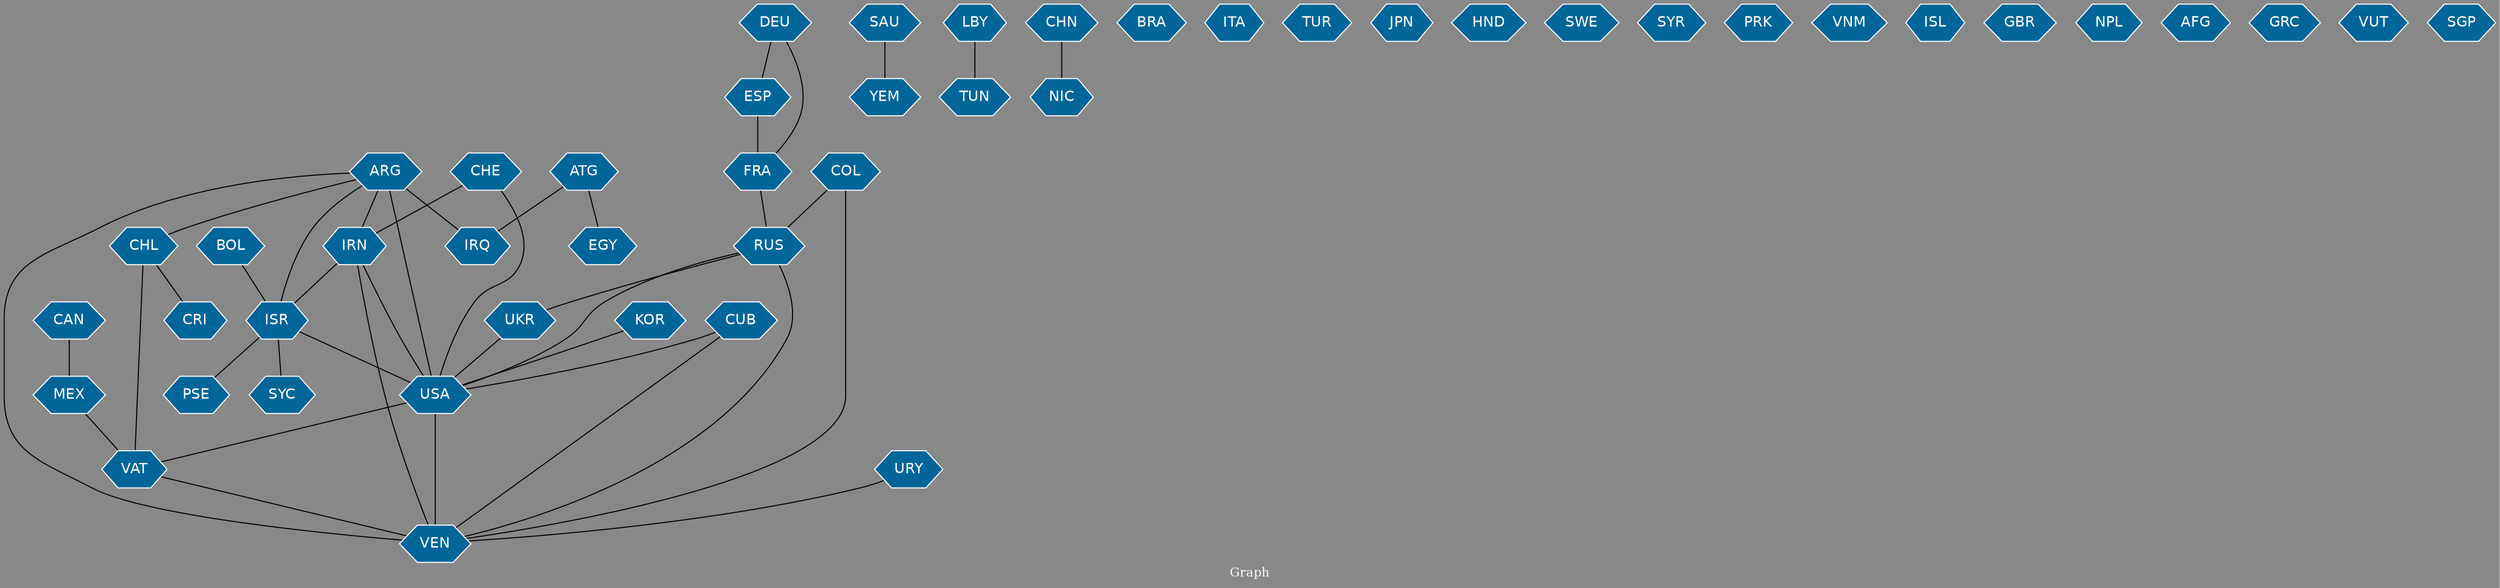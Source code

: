 // Countries together in item graph
graph {
	graph [bgcolor="#888888" fontcolor=white fontsize=12 label="Graph" outputorder=edgesfirst overlap=prism]
	node [color=white fillcolor="#006699" fontcolor=white fontname=Helvetica shape=hexagon style=filled]
	edge [arrowhead=open color=black fontcolor=white fontname=Courier fontsize=12]
		MEX [label=MEX]
		ESP [label=ESP]
		VAT [label=VAT]
		CHL [label=CHL]
		YEM [label=YEM]
		ARG [label=ARG]
		DEU [label=DEU]
		RUS [label=RUS]
		FRA [label=FRA]
		SAU [label=SAU]
		TUN [label=TUN]
		IRN [label=IRN]
		NIC [label=NIC]
		CHN [label=CHN]
		VEN [label=VEN]
		USA [label=USA]
		IRQ [label=IRQ]
		CUB [label=CUB]
		BRA [label=BRA]
		KOR [label=KOR]
		ITA [label=ITA]
		ISR [label=ISR]
		URY [label=URY]
		CAN [label=CAN]
		BOL [label=BOL]
		UKR [label=UKR]
		CHE [label=CHE]
		TUR [label=TUR]
		PSE [label=PSE]
		JPN [label=JPN]
		ATG [label=ATG]
		EGY [label=EGY]
		LBY [label=LBY]
		HND [label=HND]
		CRI [label=CRI]
		SWE [label=SWE]
		SYR [label=SYR]
		PRK [label=PRK]
		COL [label=COL]
		VNM [label=VNM]
		ISL [label=ISL]
		GBR [label=GBR]
		NPL [label=NPL]
		AFG [label=AFG]
		GRC [label=GRC]
		VUT [label=VUT]
		SGP [label=SGP]
		SYC [label=SYC]
			ISR -- SYC [weight=1]
			DEU -- FRA [weight=2]
			ISR -- PSE [weight=2]
			RUS -- VEN [weight=2]
			KOR -- USA [weight=3]
			ARG -- IRQ [weight=2]
			ATG -- IRQ [weight=1]
			SAU -- YEM [weight=1]
			ARG -- USA [weight=3]
			ESP -- FRA [weight=3]
			ATG -- EGY [weight=1]
			LBY -- TUN [weight=1]
			ARG -- IRN [weight=1]
			ARG -- CHL [weight=1]
			BOL -- ISR [weight=1]
			COL -- VEN [weight=1]
			CHE -- IRN [weight=1]
			VAT -- VEN [weight=1]
			IRN -- VEN [weight=1]
			CHL -- CRI [weight=2]
			CHE -- USA [weight=1]
			RUS -- USA [weight=1]
			CAN -- MEX [weight=1]
			ARG -- ISR [weight=2]
			UKR -- USA [weight=1]
			RUS -- UKR [weight=1]
			IRN -- ISR [weight=4]
			USA -- VEN [weight=10]
			FRA -- RUS [weight=1]
			IRN -- USA [weight=5]
			CUB -- USA [weight=5]
			USA -- VAT [weight=1]
			ISR -- USA [weight=6]
			MEX -- VAT [weight=2]
			DEU -- ESP [weight=2]
			CHL -- VAT [weight=1]
			URY -- VEN [weight=2]
			COL -- RUS [weight=1]
			CHN -- NIC [weight=1]
			ARG -- VEN [weight=1]
			CUB -- VEN [weight=2]
}